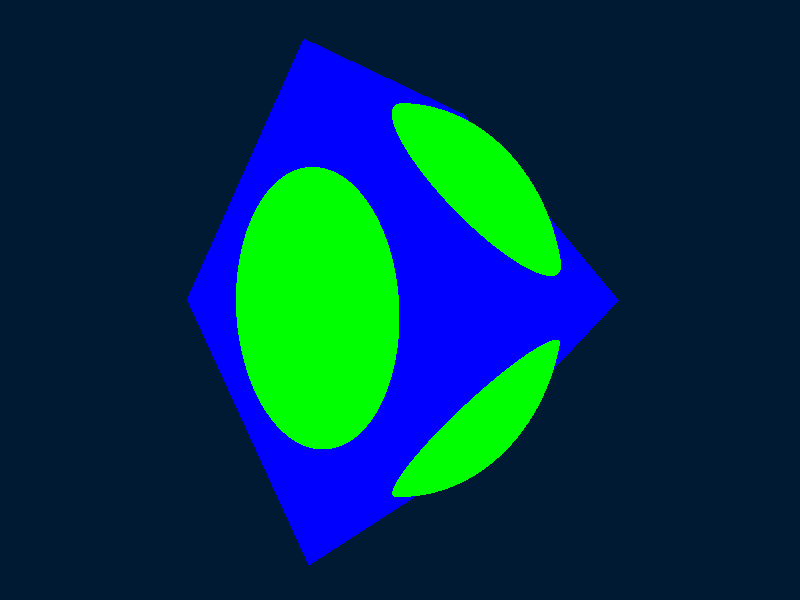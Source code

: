 /*************************************************************************
 * Copyright (C) 2010 Tavian Barnes <tavianator@gmail.com>               *
 *                                                                       *
 * This file is part of The Dimension Test Suite.                        *
 *                                                                       *
 * The Dimension Test Suite is free software; you can redistribute it    *
 * and/or modify it under the terms of the GNU General Public License as *
 * published by the Free Software Foundation; either version 3 of the    *
 * License, or (at your option) any later version.                       *
 *                                                                       *
 * The Dimension Test Suite is distributed in the hope that it will be   *
 * useful, but WITHOUT ANY WARRANTY; without even the implied warranty   *
 * of MERCHANTABILITY or FITNESS FOR A PARTICULAR PURPOSE.  See the GNU  *
 * General Public License for more details.                              *
 *                                                                       *
 * You should have received a copy of the GNU General Public License     *
 * along with this program.  If not, see <http://www.gnu.org/licenses/>. *
 *************************************************************************/

// Render demo scene

camera {
  perspective
  location <0, 0.25, -4>
  right    <1.6, 0, 0>
  look_at  <0, 0, 0>

  rotate   53*y
}

background {
  color rgbf <0, 0.1, 0.2, 0.1>
}

light_source {
  <-15, 20, 10>, color rgb <1, 1, 1>
}

box {
  <-1, -1, -1>, <1, 1, 1>

  rotate 45*x

  texture {
    pigment {
      color rgbft <0, 0, 1, 0.25, 0.5>
    }
    finish {
      reflection { 0.5 }
    }
  }

  interior {
    ior 1.1
  }
}

sphere {
  <0, 0, 0>, 1.25

  texture {
    pigment {
      color rgb <0, 1, 0>
    }
    finish {
      phong 0.2
      phong_size 40.0
    }
  }
}
